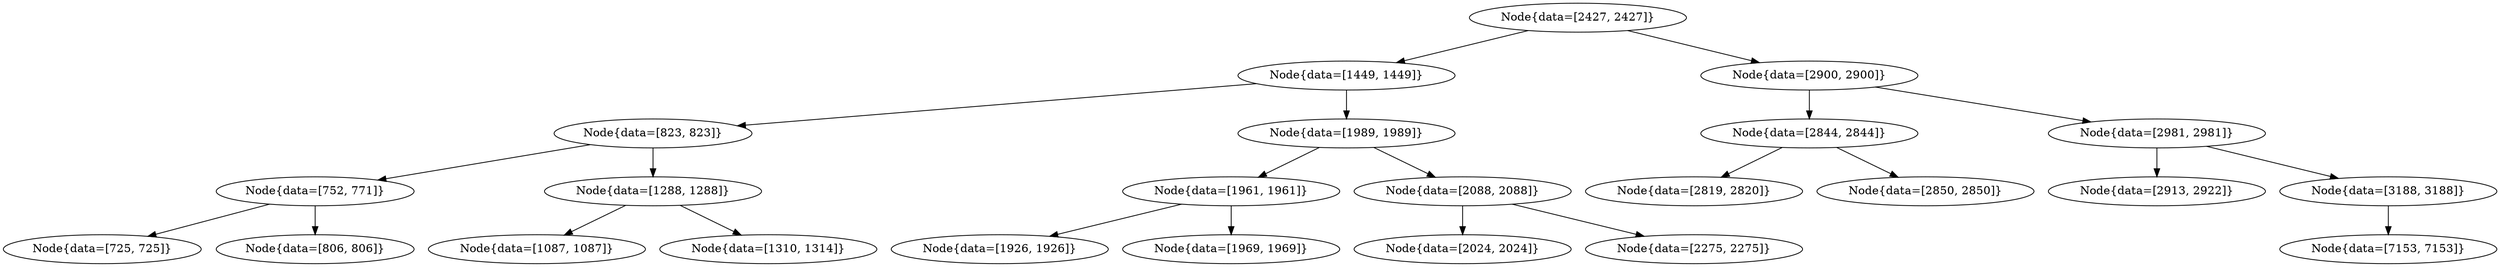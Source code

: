 digraph G{
2035659988 [label="Node{data=[2427, 2427]}"]
2035659988 -> 1218320519
1218320519 [label="Node{data=[1449, 1449]}"]
1218320519 -> 1948328253
1948328253 [label="Node{data=[823, 823]}"]
1948328253 -> 1855520016
1855520016 [label="Node{data=[752, 771]}"]
1855520016 -> 977213187
977213187 [label="Node{data=[725, 725]}"]
1855520016 -> 39676643
39676643 [label="Node{data=[806, 806]}"]
1948328253 -> 2131266396
2131266396 [label="Node{data=[1288, 1288]}"]
2131266396 -> 1456572880
1456572880 [label="Node{data=[1087, 1087]}"]
2131266396 -> 345250566
345250566 [label="Node{data=[1310, 1314]}"]
1218320519 -> 2104975621
2104975621 [label="Node{data=[1989, 1989]}"]
2104975621 -> 1176389532
1176389532 [label="Node{data=[1961, 1961]}"]
1176389532 -> 484166022
484166022 [label="Node{data=[1926, 1926]}"]
1176389532 -> 673430832
673430832 [label="Node{data=[1969, 1969]}"]
2104975621 -> 1847234168
1847234168 [label="Node{data=[2088, 2088]}"]
1847234168 -> 1510737536
1510737536 [label="Node{data=[2024, 2024]}"]
1847234168 -> 416900030
416900030 [label="Node{data=[2275, 2275]}"]
2035659988 -> 757503912
757503912 [label="Node{data=[2900, 2900]}"]
757503912 -> 401978682
401978682 [label="Node{data=[2844, 2844]}"]
401978682 -> 771201346
771201346 [label="Node{data=[2819, 2820]}"]
401978682 -> 2128665553
2128665553 [label="Node{data=[2850, 2850]}"]
757503912 -> 1734514802
1734514802 [label="Node{data=[2981, 2981]}"]
1734514802 -> 1560587713
1560587713 [label="Node{data=[2913, 2922]}"]
1734514802 -> 1277694634
1277694634 [label="Node{data=[3188, 3188]}"]
1277694634 -> 879654573
879654573 [label="Node{data=[7153, 7153]}"]
}